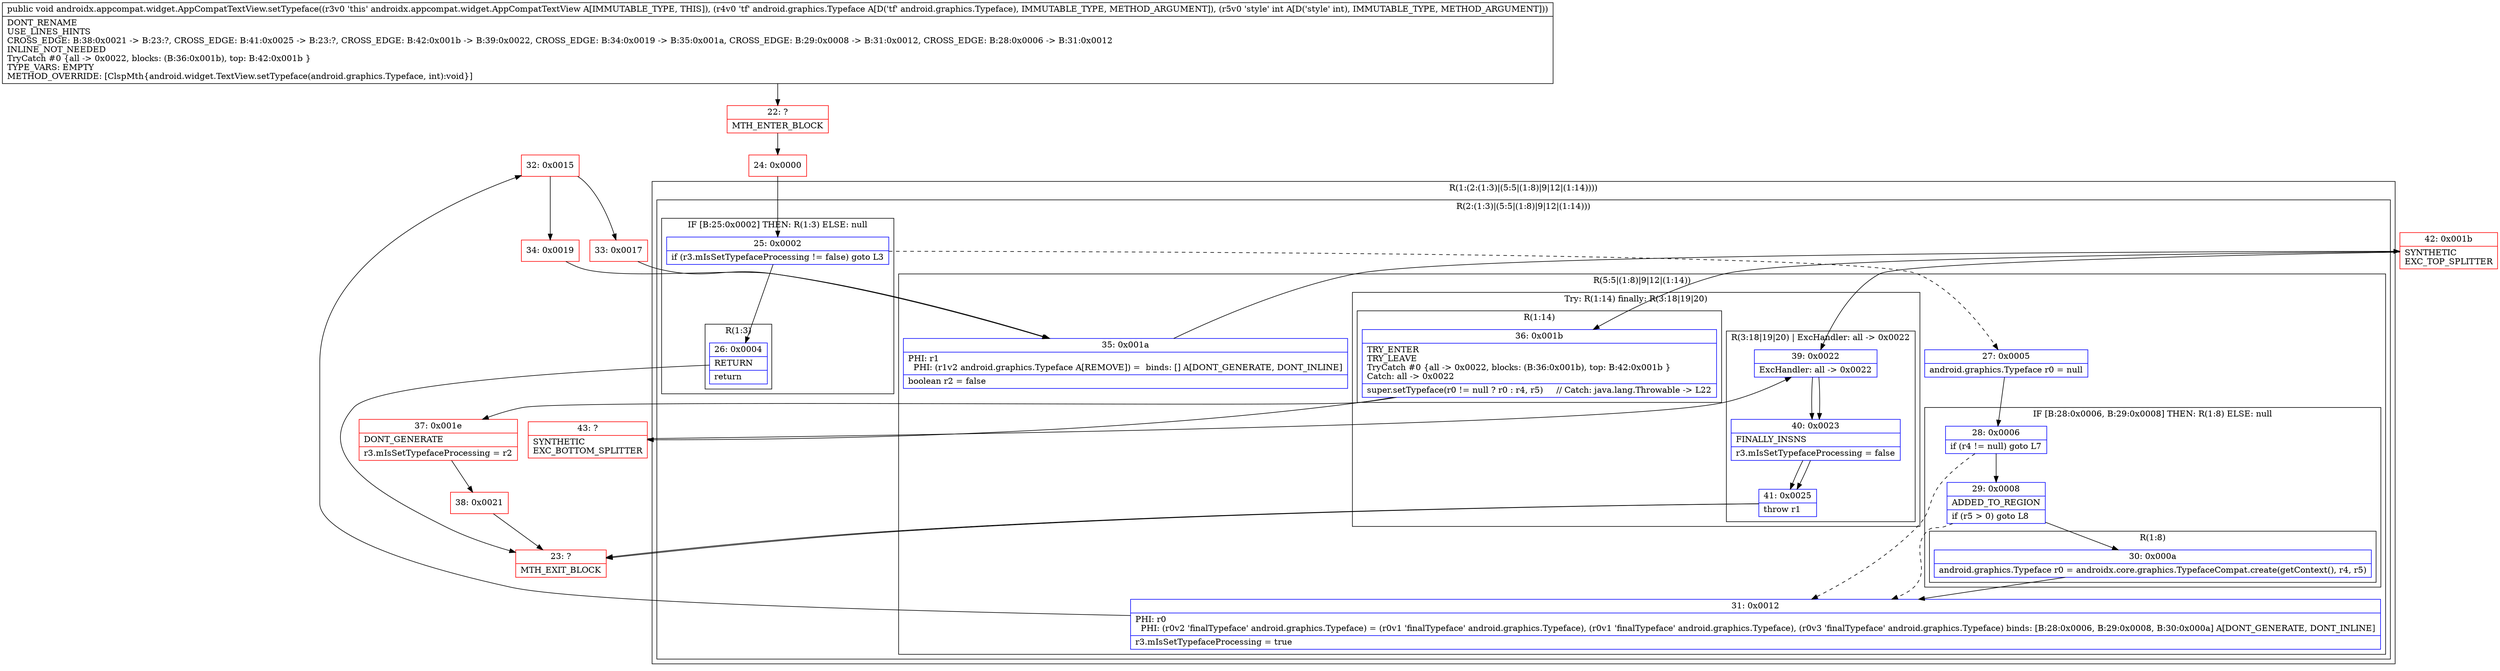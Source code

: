 digraph "CFG forandroidx.appcompat.widget.AppCompatTextView.setTypeface(Landroid\/graphics\/Typeface;I)V" {
subgraph cluster_Region_2043829055 {
label = "R(1:(2:(1:3)|(5:5|(1:8)|9|12|(1:14))))";
node [shape=record,color=blue];
subgraph cluster_Region_895900859 {
label = "R(2:(1:3)|(5:5|(1:8)|9|12|(1:14)))";
node [shape=record,color=blue];
subgraph cluster_IfRegion_1928667709 {
label = "IF [B:25:0x0002] THEN: R(1:3) ELSE: null";
node [shape=record,color=blue];
Node_25 [shape=record,label="{25\:\ 0x0002|if (r3.mIsSetTypefaceProcessing != false) goto L3\l}"];
subgraph cluster_Region_1448291141 {
label = "R(1:3)";
node [shape=record,color=blue];
Node_26 [shape=record,label="{26\:\ 0x0004|RETURN\l|return\l}"];
}
}
subgraph cluster_Region_1980420279 {
label = "R(5:5|(1:8)|9|12|(1:14))";
node [shape=record,color=blue];
Node_27 [shape=record,label="{27\:\ 0x0005|android.graphics.Typeface r0 = null\l}"];
subgraph cluster_IfRegion_1026787603 {
label = "IF [B:28:0x0006, B:29:0x0008] THEN: R(1:8) ELSE: null";
node [shape=record,color=blue];
Node_28 [shape=record,label="{28\:\ 0x0006|if (r4 != null) goto L7\l}"];
Node_29 [shape=record,label="{29\:\ 0x0008|ADDED_TO_REGION\l|if (r5 \> 0) goto L8\l}"];
subgraph cluster_Region_1247002092 {
label = "R(1:8)";
node [shape=record,color=blue];
Node_30 [shape=record,label="{30\:\ 0x000a|android.graphics.Typeface r0 = androidx.core.graphics.TypefaceCompat.create(getContext(), r4, r5)\l}"];
}
}
Node_31 [shape=record,label="{31\:\ 0x0012|PHI: r0 \l  PHI: (r0v2 'finalTypeface' android.graphics.Typeface) = (r0v1 'finalTypeface' android.graphics.Typeface), (r0v1 'finalTypeface' android.graphics.Typeface), (r0v3 'finalTypeface' android.graphics.Typeface) binds: [B:28:0x0006, B:29:0x0008, B:30:0x000a] A[DONT_GENERATE, DONT_INLINE]\l|r3.mIsSetTypefaceProcessing = true\l}"];
Node_35 [shape=record,label="{35\:\ 0x001a|PHI: r1 \l  PHI: (r1v2 android.graphics.Typeface A[REMOVE]) =  binds: [] A[DONT_GENERATE, DONT_INLINE]\l|boolean r2 = false\l}"];
subgraph cluster_TryCatchRegion_985106826 {
label = "Try: R(1:14) finally: R(3:18|19|20)";
node [shape=record,color=blue];
subgraph cluster_Region_1521727449 {
label = "R(1:14)";
node [shape=record,color=blue];
Node_36 [shape=record,label="{36\:\ 0x001b|TRY_ENTER\lTRY_LEAVE\lTryCatch #0 \{all \-\> 0x0022, blocks: (B:36:0x001b), top: B:42:0x001b \}\lCatch: all \-\> 0x0022\l|super.setTypeface(r0 != null ? r0 : r4, r5)     \/\/ Catch: java.lang.Throwable \-\> L22\l}"];
}
subgraph cluster_Region_1627955243 {
label = "R(3:18|19|20) | ExcHandler: all \-\> 0x0022\l";
node [shape=record,color=blue];
Node_39 [shape=record,label="{39\:\ 0x0022|ExcHandler: all \-\> 0x0022\l}"];
Node_40 [shape=record,label="{40\:\ 0x0023|FINALLY_INSNS\l|r3.mIsSetTypefaceProcessing = false\l}"];
Node_41 [shape=record,label="{41\:\ 0x0025|throw r1\l}"];
}
}
}
}
}
subgraph cluster_Region_1627955243 {
label = "R(3:18|19|20) | ExcHandler: all \-\> 0x0022\l";
node [shape=record,color=blue];
Node_39 [shape=record,label="{39\:\ 0x0022|ExcHandler: all \-\> 0x0022\l}"];
Node_40 [shape=record,label="{40\:\ 0x0023|FINALLY_INSNS\l|r3.mIsSetTypefaceProcessing = false\l}"];
Node_41 [shape=record,label="{41\:\ 0x0025|throw r1\l}"];
}
Node_22 [shape=record,color=red,label="{22\:\ ?|MTH_ENTER_BLOCK\l}"];
Node_24 [shape=record,color=red,label="{24\:\ 0x0000}"];
Node_23 [shape=record,color=red,label="{23\:\ ?|MTH_EXIT_BLOCK\l}"];
Node_32 [shape=record,color=red,label="{32\:\ 0x0015}"];
Node_33 [shape=record,color=red,label="{33\:\ 0x0017}"];
Node_42 [shape=record,color=red,label="{42\:\ 0x001b|SYNTHETIC\lEXC_TOP_SPLITTER\l}"];
Node_37 [shape=record,color=red,label="{37\:\ 0x001e|DONT_GENERATE\l|r3.mIsSetTypefaceProcessing = r2\l}"];
Node_38 [shape=record,color=red,label="{38\:\ 0x0021}"];
Node_43 [shape=record,color=red,label="{43\:\ ?|SYNTHETIC\lEXC_BOTTOM_SPLITTER\l}"];
Node_34 [shape=record,color=red,label="{34\:\ 0x0019}"];
MethodNode[shape=record,label="{public void androidx.appcompat.widget.AppCompatTextView.setTypeface((r3v0 'this' androidx.appcompat.widget.AppCompatTextView A[IMMUTABLE_TYPE, THIS]), (r4v0 'tf' android.graphics.Typeface A[D('tf' android.graphics.Typeface), IMMUTABLE_TYPE, METHOD_ARGUMENT]), (r5v0 'style' int A[D('style' int), IMMUTABLE_TYPE, METHOD_ARGUMENT]))  | DONT_RENAME\lUSE_LINES_HINTS\lCROSS_EDGE: B:38:0x0021 \-\> B:23:?, CROSS_EDGE: B:41:0x0025 \-\> B:23:?, CROSS_EDGE: B:42:0x001b \-\> B:39:0x0022, CROSS_EDGE: B:34:0x0019 \-\> B:35:0x001a, CROSS_EDGE: B:29:0x0008 \-\> B:31:0x0012, CROSS_EDGE: B:28:0x0006 \-\> B:31:0x0012\lINLINE_NOT_NEEDED\lTryCatch #0 \{all \-\> 0x0022, blocks: (B:36:0x001b), top: B:42:0x001b \}\lTYPE_VARS: EMPTY\lMETHOD_OVERRIDE: [ClspMth\{android.widget.TextView.setTypeface(android.graphics.Typeface, int):void\}]\l}"];
MethodNode -> Node_22;Node_25 -> Node_26;
Node_25 -> Node_27[style=dashed];
Node_26 -> Node_23;
Node_27 -> Node_28;
Node_28 -> Node_29;
Node_28 -> Node_31[style=dashed];
Node_29 -> Node_30;
Node_29 -> Node_31[style=dashed];
Node_30 -> Node_31;
Node_31 -> Node_32;
Node_35 -> Node_42;
Node_36 -> Node_37;
Node_36 -> Node_43;
Node_39 -> Node_40;
Node_40 -> Node_41;
Node_41 -> Node_23;
Node_39 -> Node_40;
Node_40 -> Node_41;
Node_41 -> Node_23;
Node_22 -> Node_24;
Node_24 -> Node_25;
Node_32 -> Node_33;
Node_32 -> Node_34;
Node_33 -> Node_35;
Node_42 -> Node_36;
Node_42 -> Node_39;
Node_37 -> Node_38;
Node_38 -> Node_23;
Node_43 -> Node_39;
Node_34 -> Node_35;
}

